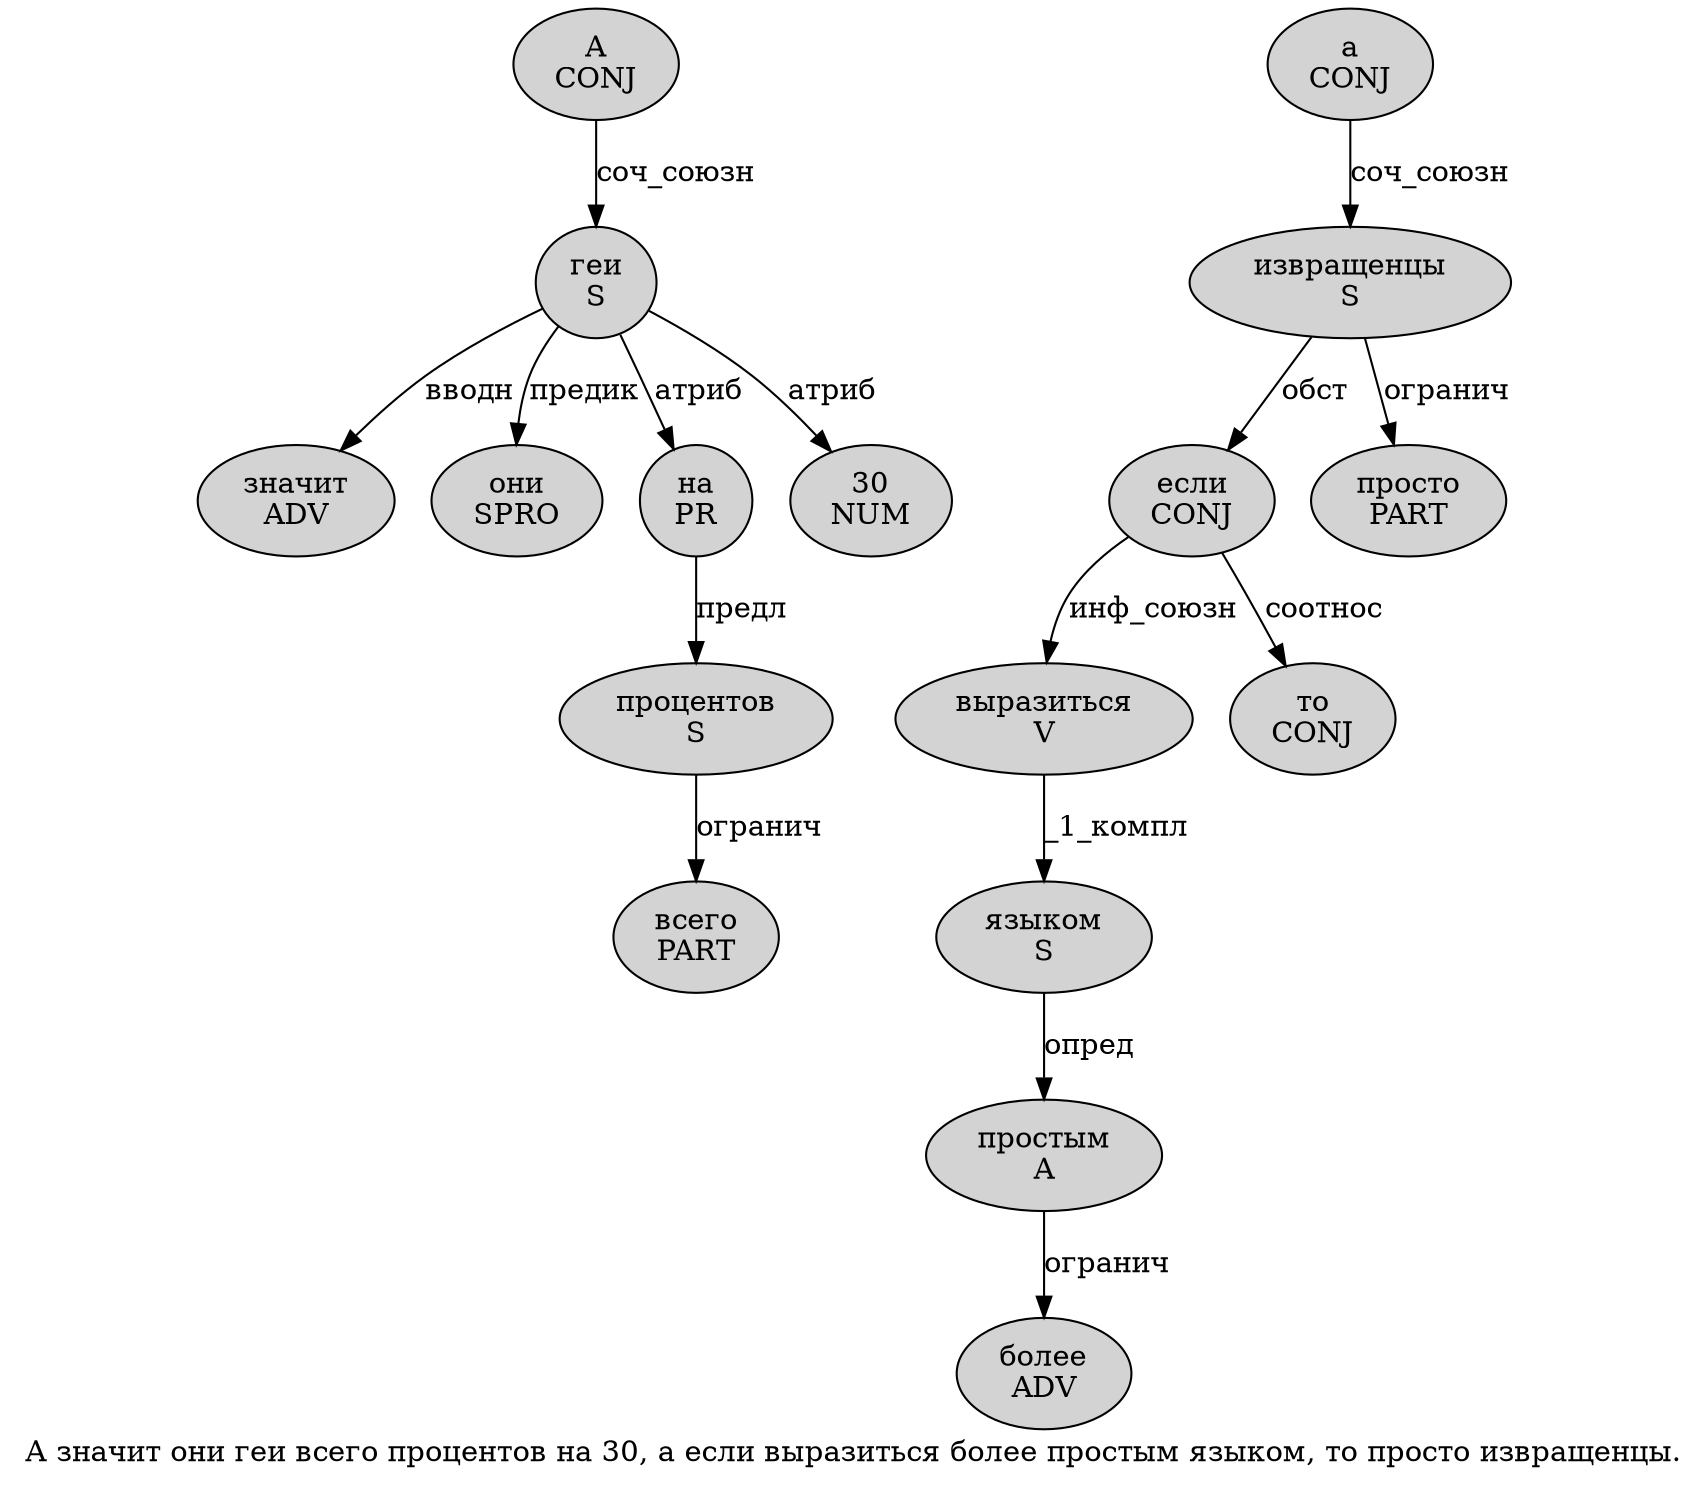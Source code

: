 digraph SENTENCE_3205 {
	graph [label="А значит они геи всего процентов на 30, а если выразиться более простым языком, то просто извращенцы."]
	node [style=filled]
		0 [label="А
CONJ" color="" fillcolor=lightgray penwidth=1 shape=ellipse]
		1 [label="значит
ADV" color="" fillcolor=lightgray penwidth=1 shape=ellipse]
		2 [label="они
SPRO" color="" fillcolor=lightgray penwidth=1 shape=ellipse]
		3 [label="геи
S" color="" fillcolor=lightgray penwidth=1 shape=ellipse]
		4 [label="всего
PART" color="" fillcolor=lightgray penwidth=1 shape=ellipse]
		5 [label="процентов
S" color="" fillcolor=lightgray penwidth=1 shape=ellipse]
		6 [label="на
PR" color="" fillcolor=lightgray penwidth=1 shape=ellipse]
		7 [label="30
NUM" color="" fillcolor=lightgray penwidth=1 shape=ellipse]
		9 [label="а
CONJ" color="" fillcolor=lightgray penwidth=1 shape=ellipse]
		10 [label="если
CONJ" color="" fillcolor=lightgray penwidth=1 shape=ellipse]
		11 [label="выразиться
V" color="" fillcolor=lightgray penwidth=1 shape=ellipse]
		12 [label="более
ADV" color="" fillcolor=lightgray penwidth=1 shape=ellipse]
		13 [label="простым
A" color="" fillcolor=lightgray penwidth=1 shape=ellipse]
		14 [label="языком
S" color="" fillcolor=lightgray penwidth=1 shape=ellipse]
		16 [label="то
CONJ" color="" fillcolor=lightgray penwidth=1 shape=ellipse]
		17 [label="просто
PART" color="" fillcolor=lightgray penwidth=1 shape=ellipse]
		18 [label="извращенцы
S" color="" fillcolor=lightgray penwidth=1 shape=ellipse]
			13 -> 12 [label="огранич"]
			10 -> 11 [label="инф_союзн"]
			10 -> 16 [label="соотнос"]
			18 -> 10 [label="обст"]
			18 -> 17 [label="огранич"]
			5 -> 4 [label="огранич"]
			9 -> 18 [label="соч_союзн"]
			14 -> 13 [label="опред"]
			0 -> 3 [label="соч_союзн"]
			6 -> 5 [label="предл"]
			3 -> 1 [label="вводн"]
			3 -> 2 [label="предик"]
			3 -> 6 [label="атриб"]
			3 -> 7 [label="атриб"]
			11 -> 14 [label="_1_компл"]
}
